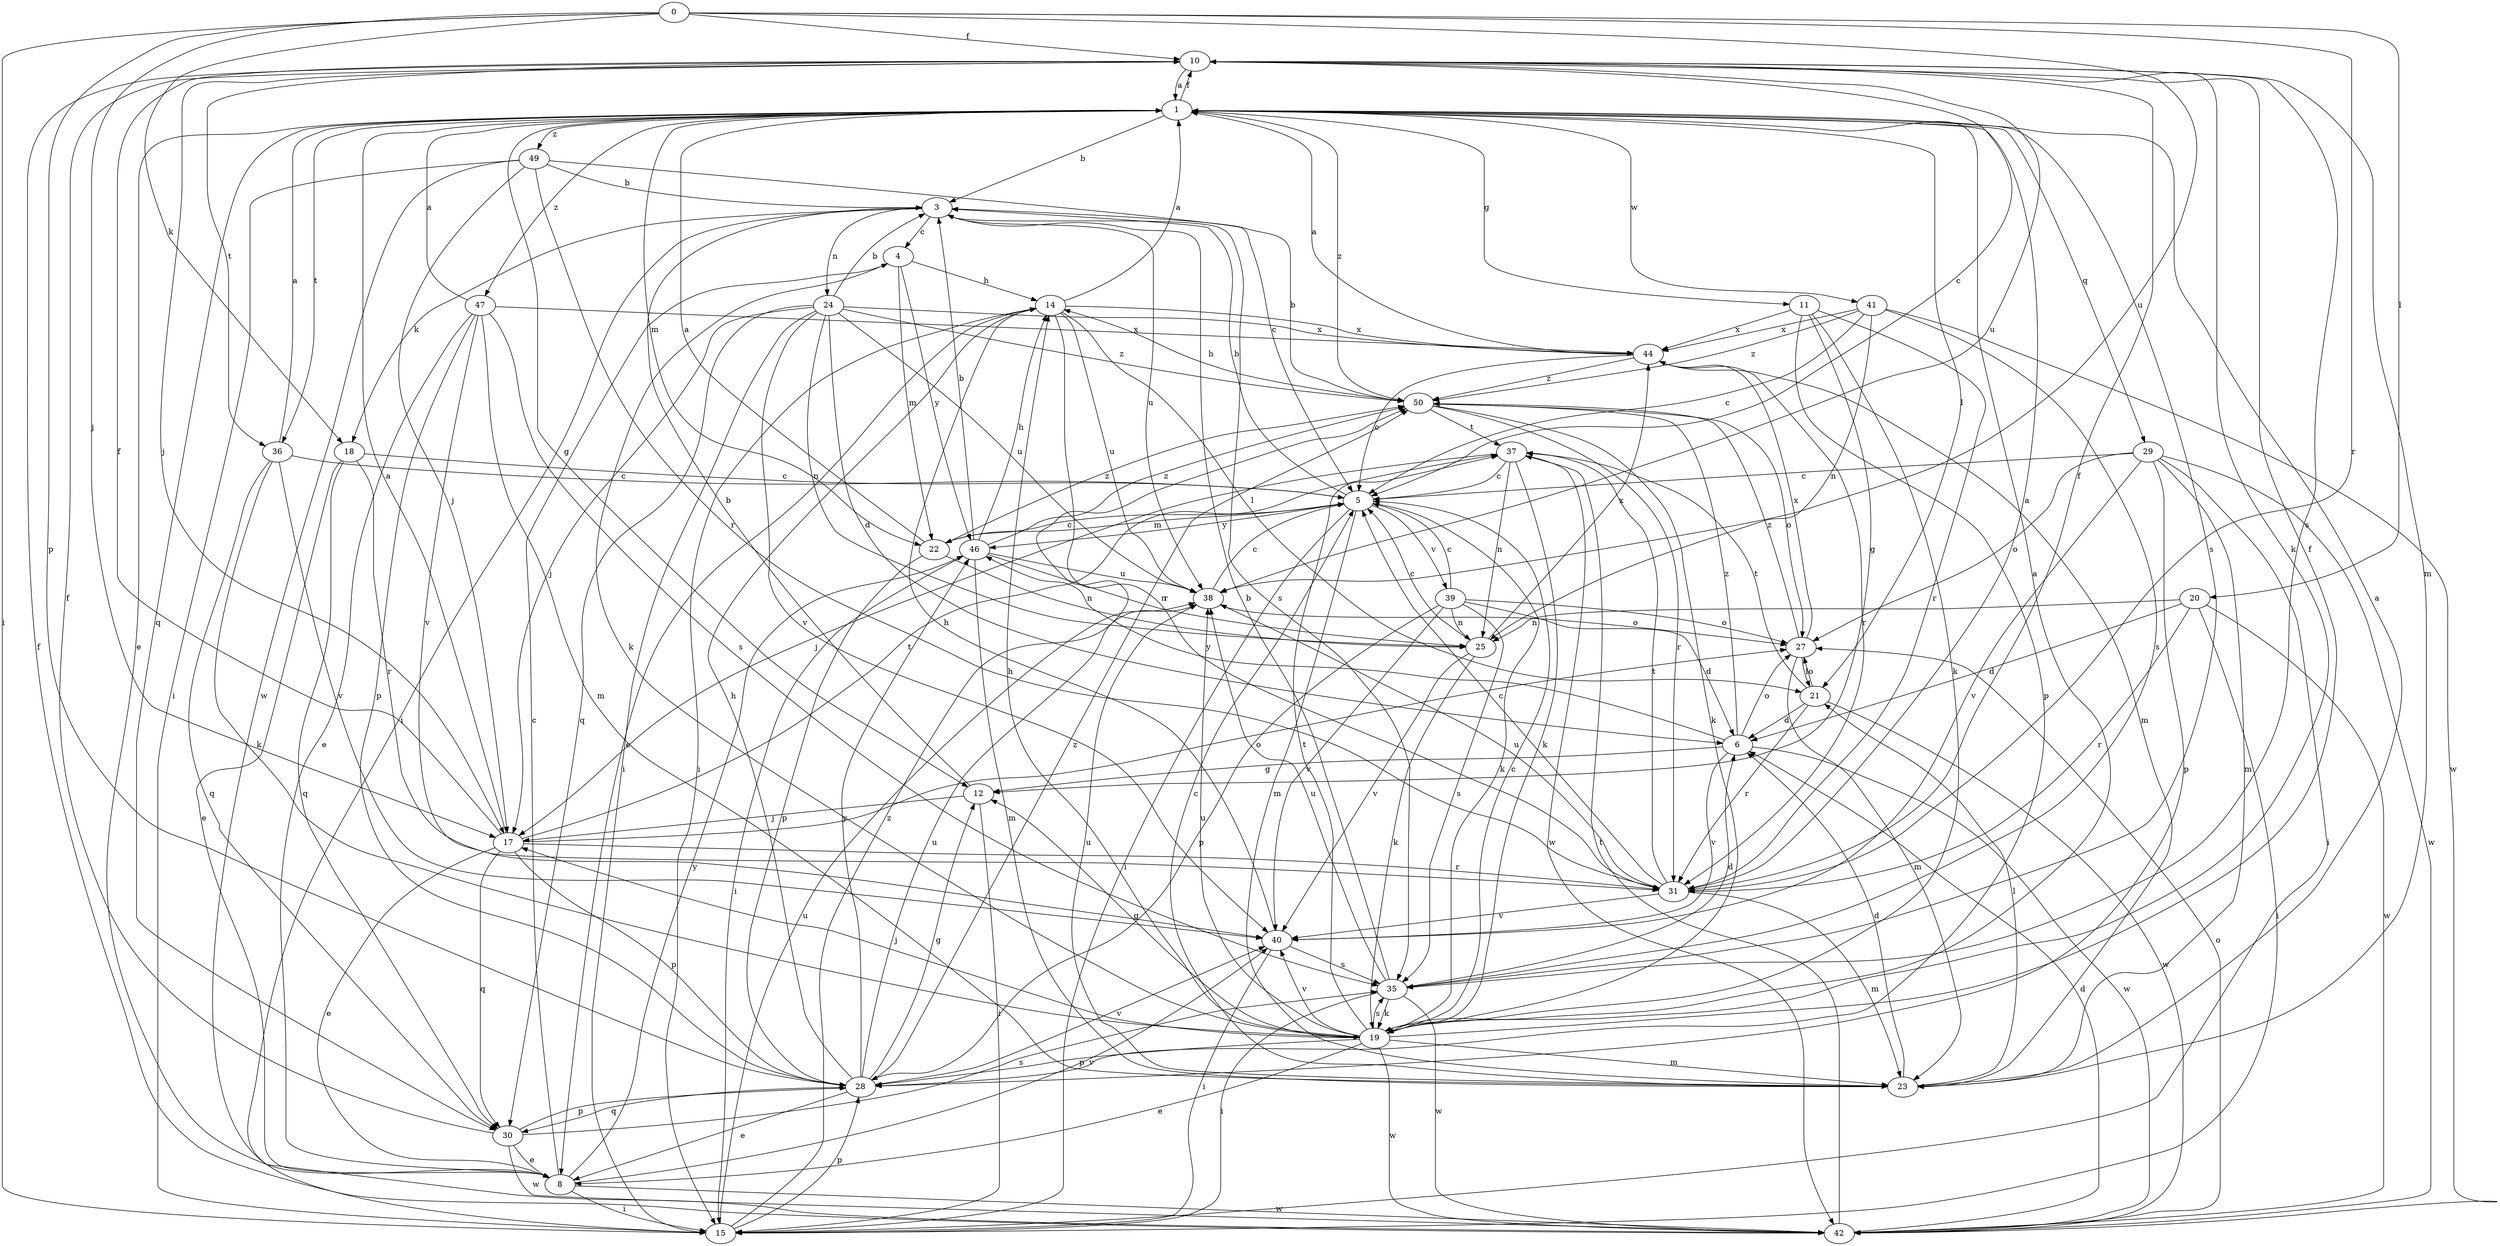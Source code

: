 strict digraph  {
0;
1;
3;
4;
5;
6;
8;
10;
11;
12;
14;
15;
17;
18;
19;
20;
21;
22;
23;
24;
25;
27;
28;
29;
30;
31;
35;
36;
37;
38;
39;
40;
41;
42;
44;
46;
47;
49;
50;
0 -> 10  [label=f];
0 -> 15  [label=i];
0 -> 17  [label=j];
0 -> 18  [label=k];
0 -> 20  [label=l];
0 -> 28  [label=p];
0 -> 31  [label=r];
0 -> 38  [label=u];
1 -> 3  [label=b];
1 -> 8  [label=e];
1 -> 10  [label=f];
1 -> 11  [label=g];
1 -> 12  [label=g];
1 -> 21  [label=l];
1 -> 22  [label=m];
1 -> 29  [label=q];
1 -> 30  [label=q];
1 -> 35  [label=s];
1 -> 36  [label=t];
1 -> 41  [label=w];
1 -> 47  [label=z];
1 -> 49  [label=z];
1 -> 50  [label=z];
3 -> 4  [label=c];
3 -> 15  [label=i];
3 -> 18  [label=k];
3 -> 24  [label=n];
3 -> 35  [label=s];
3 -> 38  [label=u];
4 -> 14  [label=h];
4 -> 19  [label=k];
4 -> 22  [label=m];
4 -> 46  [label=y];
5 -> 3  [label=b];
5 -> 15  [label=i];
5 -> 19  [label=k];
5 -> 22  [label=m];
5 -> 23  [label=m];
5 -> 39  [label=v];
5 -> 46  [label=y];
6 -> 12  [label=g];
6 -> 27  [label=o];
6 -> 40  [label=v];
6 -> 42  [label=w];
6 -> 46  [label=y];
6 -> 50  [label=z];
8 -> 4  [label=c];
8 -> 15  [label=i];
8 -> 40  [label=v];
8 -> 42  [label=w];
8 -> 46  [label=y];
10 -> 1  [label=a];
10 -> 5  [label=c];
10 -> 17  [label=j];
10 -> 19  [label=k];
10 -> 23  [label=m];
10 -> 35  [label=s];
10 -> 36  [label=t];
10 -> 38  [label=u];
11 -> 12  [label=g];
11 -> 19  [label=k];
11 -> 28  [label=p];
11 -> 31  [label=r];
11 -> 44  [label=x];
12 -> 3  [label=b];
12 -> 15  [label=i];
12 -> 17  [label=j];
14 -> 1  [label=a];
14 -> 8  [label=e];
14 -> 15  [label=i];
14 -> 21  [label=l];
14 -> 31  [label=r];
14 -> 38  [label=u];
14 -> 44  [label=x];
15 -> 28  [label=p];
15 -> 38  [label=u];
15 -> 50  [label=z];
17 -> 1  [label=a];
17 -> 8  [label=e];
17 -> 10  [label=f];
17 -> 27  [label=o];
17 -> 28  [label=p];
17 -> 30  [label=q];
17 -> 31  [label=r];
17 -> 37  [label=t];
18 -> 5  [label=c];
18 -> 8  [label=e];
18 -> 30  [label=q];
18 -> 31  [label=r];
19 -> 1  [label=a];
19 -> 5  [label=c];
19 -> 8  [label=e];
19 -> 10  [label=f];
19 -> 12  [label=g];
19 -> 14  [label=h];
19 -> 17  [label=j];
19 -> 23  [label=m];
19 -> 28  [label=p];
19 -> 35  [label=s];
19 -> 37  [label=t];
19 -> 38  [label=u];
19 -> 40  [label=v];
19 -> 42  [label=w];
20 -> 6  [label=d];
20 -> 15  [label=i];
20 -> 25  [label=n];
20 -> 31  [label=r];
20 -> 42  [label=w];
21 -> 6  [label=d];
21 -> 27  [label=o];
21 -> 31  [label=r];
21 -> 37  [label=t];
21 -> 42  [label=w];
22 -> 1  [label=a];
22 -> 5  [label=c];
22 -> 25  [label=n];
22 -> 28  [label=p];
22 -> 50  [label=z];
23 -> 1  [label=a];
23 -> 5  [label=c];
23 -> 6  [label=d];
23 -> 21  [label=l];
23 -> 38  [label=u];
24 -> 3  [label=b];
24 -> 6  [label=d];
24 -> 15  [label=i];
24 -> 17  [label=j];
24 -> 25  [label=n];
24 -> 30  [label=q];
24 -> 38  [label=u];
24 -> 40  [label=v];
24 -> 44  [label=x];
24 -> 50  [label=z];
25 -> 5  [label=c];
25 -> 19  [label=k];
25 -> 40  [label=v];
25 -> 44  [label=x];
27 -> 21  [label=l];
27 -> 23  [label=m];
27 -> 44  [label=x];
27 -> 50  [label=z];
28 -> 8  [label=e];
28 -> 12  [label=g];
28 -> 14  [label=h];
28 -> 30  [label=q];
28 -> 38  [label=u];
28 -> 40  [label=v];
28 -> 46  [label=y];
28 -> 50  [label=z];
29 -> 5  [label=c];
29 -> 15  [label=i];
29 -> 23  [label=m];
29 -> 27  [label=o];
29 -> 28  [label=p];
29 -> 40  [label=v];
29 -> 42  [label=w];
30 -> 8  [label=e];
30 -> 10  [label=f];
30 -> 28  [label=p];
30 -> 35  [label=s];
30 -> 42  [label=w];
31 -> 1  [label=a];
31 -> 5  [label=c];
31 -> 10  [label=f];
31 -> 23  [label=m];
31 -> 37  [label=t];
31 -> 38  [label=u];
31 -> 40  [label=v];
35 -> 3  [label=b];
35 -> 6  [label=d];
35 -> 15  [label=i];
35 -> 19  [label=k];
35 -> 38  [label=u];
35 -> 42  [label=w];
36 -> 1  [label=a];
36 -> 5  [label=c];
36 -> 19  [label=k];
36 -> 30  [label=q];
36 -> 40  [label=v];
37 -> 5  [label=c];
37 -> 17  [label=j];
37 -> 19  [label=k];
37 -> 25  [label=n];
37 -> 42  [label=w];
38 -> 5  [label=c];
38 -> 27  [label=o];
39 -> 5  [label=c];
39 -> 6  [label=d];
39 -> 25  [label=n];
39 -> 27  [label=o];
39 -> 28  [label=p];
39 -> 35  [label=s];
39 -> 40  [label=v];
40 -> 14  [label=h];
40 -> 15  [label=i];
40 -> 35  [label=s];
41 -> 5  [label=c];
41 -> 25  [label=n];
41 -> 35  [label=s];
41 -> 42  [label=w];
41 -> 44  [label=x];
41 -> 50  [label=z];
42 -> 6  [label=d];
42 -> 10  [label=f];
42 -> 27  [label=o];
42 -> 37  [label=t];
44 -> 1  [label=a];
44 -> 5  [label=c];
44 -> 23  [label=m];
44 -> 31  [label=r];
44 -> 50  [label=z];
46 -> 3  [label=b];
46 -> 14  [label=h];
46 -> 15  [label=i];
46 -> 23  [label=m];
46 -> 25  [label=n];
46 -> 38  [label=u];
46 -> 50  [label=z];
47 -> 1  [label=a];
47 -> 8  [label=e];
47 -> 23  [label=m];
47 -> 28  [label=p];
47 -> 35  [label=s];
47 -> 40  [label=v];
47 -> 44  [label=x];
49 -> 3  [label=b];
49 -> 5  [label=c];
49 -> 15  [label=i];
49 -> 17  [label=j];
49 -> 31  [label=r];
49 -> 42  [label=w];
50 -> 3  [label=b];
50 -> 14  [label=h];
50 -> 19  [label=k];
50 -> 27  [label=o];
50 -> 31  [label=r];
50 -> 37  [label=t];
}
